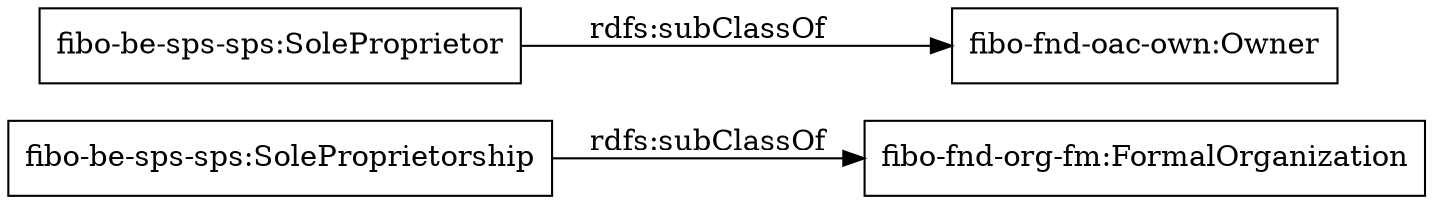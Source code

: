 digraph ar2dtool_diagram { 
rankdir=LR;
size="1000"
node [shape = rectangle, color="black"]; "fibo-be-sps-sps:SoleProprietorship" "fibo-be-sps-sps:SoleProprietor" ; /*classes style*/
	"fibo-be-sps-sps:SoleProprietorship" -> "fibo-fnd-org-fm:FormalOrganization" [ label = "rdfs:subClassOf" ];
	"fibo-be-sps-sps:SoleProprietor" -> "fibo-fnd-oac-own:Owner" [ label = "rdfs:subClassOf" ];

}
